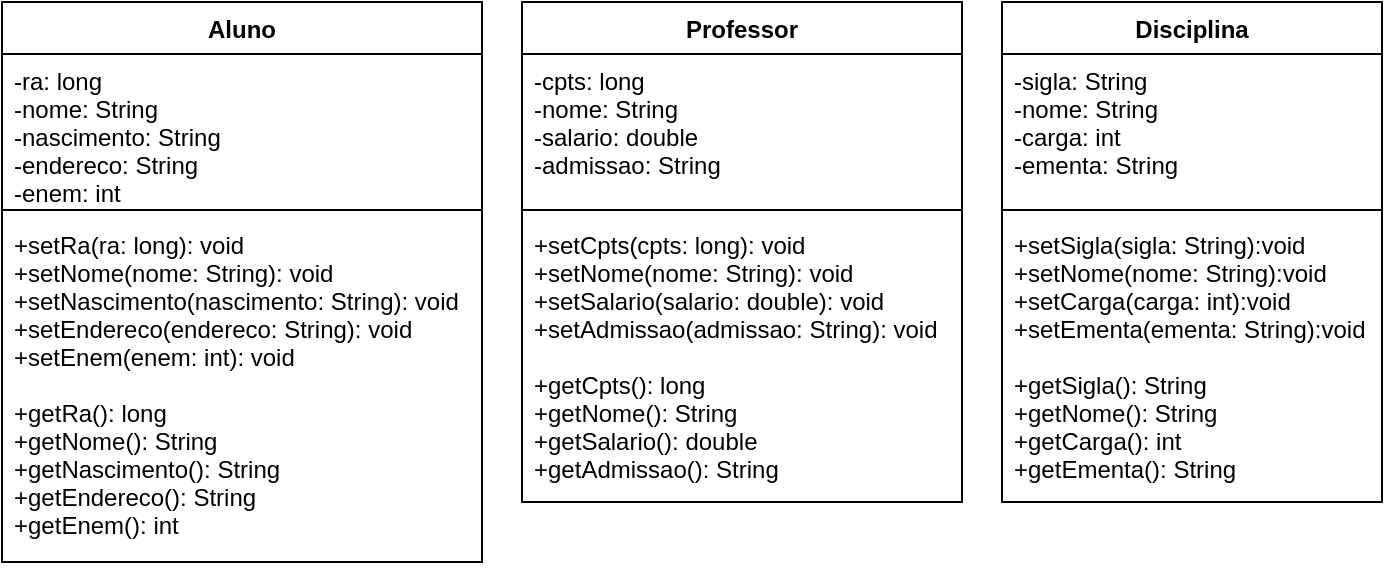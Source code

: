<mxfile version="20.3.6" type="github" pages="12">
  <diagram id="I0EAlPF65fkOFm6Iaqlx" name="15/08 - ATV01">
    <mxGraphModel dx="1102" dy="614" grid="1" gridSize="10" guides="1" tooltips="1" connect="1" arrows="1" fold="1" page="1" pageScale="1" pageWidth="827" pageHeight="1169" math="0" shadow="0">
      <root>
        <mxCell id="0" />
        <mxCell id="1" parent="0" />
        <mxCell id="ICNwxoZB2TqrgTPhtcXo-1" value="Aluno" style="swimlane;fontStyle=1;align=center;verticalAlign=top;childLayout=stackLayout;horizontal=1;startSize=26;horizontalStack=0;resizeParent=1;resizeParentMax=0;resizeLast=0;collapsible=1;marginBottom=0;" parent="1" vertex="1">
          <mxGeometry x="270" y="260" width="240" height="280" as="geometry" />
        </mxCell>
        <mxCell id="ICNwxoZB2TqrgTPhtcXo-2" value="-ra: long&#xa;-nome: String&#xa;-nascimento: String&#xa;-endereco: String&#xa;-enem: int" style="text;strokeColor=none;fillColor=none;align=left;verticalAlign=top;spacingLeft=4;spacingRight=4;overflow=hidden;rotatable=0;points=[[0,0.5],[1,0.5]];portConstraint=eastwest;" parent="ICNwxoZB2TqrgTPhtcXo-1" vertex="1">
          <mxGeometry y="26" width="240" height="74" as="geometry" />
        </mxCell>
        <mxCell id="ICNwxoZB2TqrgTPhtcXo-3" value="" style="line;strokeWidth=1;fillColor=none;align=left;verticalAlign=middle;spacingTop=-1;spacingLeft=3;spacingRight=3;rotatable=0;labelPosition=right;points=[];portConstraint=eastwest;" parent="ICNwxoZB2TqrgTPhtcXo-1" vertex="1">
          <mxGeometry y="100" width="240" height="8" as="geometry" />
        </mxCell>
        <mxCell id="ICNwxoZB2TqrgTPhtcXo-4" value="+setRa(ra: long): void&#xa;+setNome(nome: String): void&#xa;+setNascimento(nascimento: String): void&#xa;+setEndereco(endereco: String): void&#xa;+setEnem(enem: int): void&#xa;&#xa;+getRa(): long&#xa;+getNome(): String&#xa;+getNascimento(): String&#xa;+getEndereco(): String&#xa;+getEnem(): int&#xa;" style="text;strokeColor=none;fillColor=none;align=left;verticalAlign=top;spacingLeft=4;spacingRight=4;overflow=hidden;rotatable=0;points=[[0,0.5],[1,0.5]];portConstraint=eastwest;" parent="ICNwxoZB2TqrgTPhtcXo-1" vertex="1">
          <mxGeometry y="108" width="240" height="172" as="geometry" />
        </mxCell>
        <mxCell id="ICNwxoZB2TqrgTPhtcXo-5" value="Professor" style="swimlane;fontStyle=1;align=center;verticalAlign=top;childLayout=stackLayout;horizontal=1;startSize=26;horizontalStack=0;resizeParent=1;resizeParentMax=0;resizeLast=0;collapsible=1;marginBottom=0;" parent="1" vertex="1">
          <mxGeometry x="530" y="260" width="220" height="250" as="geometry" />
        </mxCell>
        <mxCell id="ICNwxoZB2TqrgTPhtcXo-6" value="-cpts: long&#xa;-nome: String&#xa;-salario: double&#xa;-admissao: String" style="text;strokeColor=none;fillColor=none;align=left;verticalAlign=top;spacingLeft=4;spacingRight=4;overflow=hidden;rotatable=0;points=[[0,0.5],[1,0.5]];portConstraint=eastwest;" parent="ICNwxoZB2TqrgTPhtcXo-5" vertex="1">
          <mxGeometry y="26" width="220" height="74" as="geometry" />
        </mxCell>
        <mxCell id="ICNwxoZB2TqrgTPhtcXo-7" value="" style="line;strokeWidth=1;fillColor=none;align=left;verticalAlign=middle;spacingTop=-1;spacingLeft=3;spacingRight=3;rotatable=0;labelPosition=right;points=[];portConstraint=eastwest;" parent="ICNwxoZB2TqrgTPhtcXo-5" vertex="1">
          <mxGeometry y="100" width="220" height="8" as="geometry" />
        </mxCell>
        <mxCell id="ICNwxoZB2TqrgTPhtcXo-8" value="+setCpts(cpts: long): void&#xa;+setNome(nome: String): void&#xa;+setSalario(salario: double): void&#xa;+setAdmissao(admissao: String): void&#xa;&#xa;+getCpts(): long&#xa;+getNome(): String&#xa;+getSalario(): double&#xa;+getAdmissao(): String" style="text;strokeColor=none;fillColor=none;align=left;verticalAlign=top;spacingLeft=4;spacingRight=4;overflow=hidden;rotatable=0;points=[[0,0.5],[1,0.5]];portConstraint=eastwest;" parent="ICNwxoZB2TqrgTPhtcXo-5" vertex="1">
          <mxGeometry y="108" width="220" height="142" as="geometry" />
        </mxCell>
        <mxCell id="ICNwxoZB2TqrgTPhtcXo-9" value="Disciplina&#xa;" style="swimlane;fontStyle=1;align=center;verticalAlign=top;childLayout=stackLayout;horizontal=1;startSize=26;horizontalStack=0;resizeParent=1;resizeParentMax=0;resizeLast=0;collapsible=1;marginBottom=0;" parent="1" vertex="1">
          <mxGeometry x="770" y="260" width="190" height="250" as="geometry">
            <mxRectangle x="710" y="260" width="100" height="30" as="alternateBounds" />
          </mxGeometry>
        </mxCell>
        <mxCell id="ICNwxoZB2TqrgTPhtcXo-10" value="-sigla: String&#xa;-nome: String&#xa;-carga: int&#xa;-ementa: String" style="text;strokeColor=none;fillColor=none;align=left;verticalAlign=top;spacingLeft=4;spacingRight=4;overflow=hidden;rotatable=0;points=[[0,0.5],[1,0.5]];portConstraint=eastwest;" parent="ICNwxoZB2TqrgTPhtcXo-9" vertex="1">
          <mxGeometry y="26" width="190" height="74" as="geometry" />
        </mxCell>
        <mxCell id="ICNwxoZB2TqrgTPhtcXo-11" value="" style="line;strokeWidth=1;fillColor=none;align=left;verticalAlign=middle;spacingTop=-1;spacingLeft=3;spacingRight=3;rotatable=0;labelPosition=right;points=[];portConstraint=eastwest;" parent="ICNwxoZB2TqrgTPhtcXo-9" vertex="1">
          <mxGeometry y="100" width="190" height="8" as="geometry" />
        </mxCell>
        <mxCell id="ICNwxoZB2TqrgTPhtcXo-12" value="+setSigla(sigla: String):void &#xa;+setNome(nome: String):void&#xa;+setCarga(carga: int):void&#xa;+setEmenta(ementa: String):void&#xa;&#xa;+getSigla(): String&#xa;+getNome(): String&#xa;+getCarga(): int&#xa;+getEmenta(): String" style="text;strokeColor=none;fillColor=none;align=left;verticalAlign=top;spacingLeft=4;spacingRight=4;overflow=hidden;rotatable=0;points=[[0,0.5],[1,0.5]];portConstraint=eastwest;" parent="ICNwxoZB2TqrgTPhtcXo-9" vertex="1">
          <mxGeometry y="108" width="190" height="142" as="geometry" />
        </mxCell>
      </root>
    </mxGraphModel>
  </diagram>
  <diagram id="KThFBWOQSJ4epoqShqtp" name="Página-2">
    <mxGraphModel dx="460" dy="784" grid="1" gridSize="10" guides="1" tooltips="1" connect="1" arrows="1" fold="1" page="1" pageScale="1" pageWidth="827" pageHeight="1169" math="0" shadow="0">
      <root>
        <mxCell id="0" />
        <mxCell id="1" parent="0" />
        <mxCell id="fq3AiXNEYukeXm5oj7HL-1" value="Fornecedor" style="swimlane;fontStyle=1;align=center;verticalAlign=top;childLayout=stackLayout;horizontal=1;startSize=26;horizontalStack=0;resizeParent=1;resizeParentMax=0;resizeLast=0;collapsible=1;marginBottom=0;" parent="1" vertex="1">
          <mxGeometry x="390" y="380" width="180" height="220" as="geometry" />
        </mxCell>
        <mxCell id="fq3AiXNEYukeXm5oj7HL-2" value="-telefone: String&#xa;-nome: String&#xa;-site: String" style="text;strokeColor=none;fillColor=none;align=left;verticalAlign=top;spacingLeft=4;spacingRight=4;overflow=hidden;rotatable=0;points=[[0,0.5],[1,0.5]];portConstraint=eastwest;" parent="fq3AiXNEYukeXm5oj7HL-1" vertex="1">
          <mxGeometry y="26" width="180" height="64" as="geometry" />
        </mxCell>
        <mxCell id="fq3AiXNEYukeXm5oj7HL-3" value="" style="line;strokeWidth=1;fillColor=none;align=left;verticalAlign=middle;spacingTop=-1;spacingLeft=3;spacingRight=3;rotatable=0;labelPosition=right;points=[];portConstraint=eastwest;" parent="fq3AiXNEYukeXm5oj7HL-1" vertex="1">
          <mxGeometry y="90" width="180" height="8" as="geometry" />
        </mxCell>
        <mxCell id="fq3AiXNEYukeXm5oj7HL-4" value="+setTelefone(codigo: String): void&#xa;+setNome(nome: String): void&#xa;+setSite(site: String): void&#xa;&#xa;+getTelefone(): String&#xa;+getNome(): String&#xa;+getSite(): String" style="text;strokeColor=none;fillColor=none;align=left;verticalAlign=top;spacingLeft=4;spacingRight=4;overflow=hidden;rotatable=0;points=[[0,0.5],[1,0.5]];portConstraint=eastwest;" parent="fq3AiXNEYukeXm5oj7HL-1" vertex="1">
          <mxGeometry y="98" width="180" height="122" as="geometry" />
        </mxCell>
        <mxCell id="fq3AiXNEYukeXm5oj7HL-5" value="Produto&#xa;" style="swimlane;fontStyle=1;align=center;verticalAlign=top;childLayout=stackLayout;horizontal=1;startSize=26;horizontalStack=0;resizeParent=1;resizeParentMax=0;resizeLast=0;collapsible=1;marginBottom=0;" parent="1" vertex="1">
          <mxGeometry x="150" y="380" width="230" height="240" as="geometry" />
        </mxCell>
        <mxCell id="fq3AiXNEYukeXm5oj7HL-6" value="-codigo: long&#xa;-descricao: String&#xa;-preco: double&#xa;-estoque: int" style="text;strokeColor=none;fillColor=none;align=left;verticalAlign=top;spacingLeft=4;spacingRight=4;overflow=hidden;rotatable=0;points=[[0,0.5],[1,0.5]];portConstraint=eastwest;" parent="fq3AiXNEYukeXm5oj7HL-5" vertex="1">
          <mxGeometry y="26" width="230" height="64" as="geometry" />
        </mxCell>
        <mxCell id="fq3AiXNEYukeXm5oj7HL-7" value="" style="line;strokeWidth=1;fillColor=none;align=left;verticalAlign=middle;spacingTop=-1;spacingLeft=3;spacingRight=3;rotatable=0;labelPosition=right;points=[];portConstraint=eastwest;" parent="fq3AiXNEYukeXm5oj7HL-5" vertex="1">
          <mxGeometry y="90" width="230" height="8" as="geometry" />
        </mxCell>
        <mxCell id="fq3AiXNEYukeXm5oj7HL-8" value="+setCodigo(codigo: long): void&#xa;+setDescricao(descricao: String): void&#xa;+setPreco(preco: double): void&#xa;+setEstoque(estoque: int): void&#xa;&#xa;+getCodigo(): long&#xa;+getDescricao(): String&#xa;+getPreco(): double&#xa;+getEstoque(): int" style="text;strokeColor=none;fillColor=none;align=left;verticalAlign=top;spacingLeft=4;spacingRight=4;overflow=hidden;rotatable=0;points=[[0,0.5],[1,0.5]];portConstraint=eastwest;" parent="fq3AiXNEYukeXm5oj7HL-5" vertex="1">
          <mxGeometry y="98" width="230" height="142" as="geometry" />
        </mxCell>
        <mxCell id="WHPPQs30Hn0tLedO4tji-3" value="Cliente" style="swimlane;fontStyle=1;align=center;verticalAlign=top;childLayout=stackLayout;horizontal=1;startSize=26;horizontalStack=0;resizeParent=1;resizeParentMax=0;resizeLast=0;collapsible=1;marginBottom=0;" parent="1" vertex="1">
          <mxGeometry x="580" y="380" width="220" height="280" as="geometry" />
        </mxCell>
        <mxCell id="WHPPQs30Hn0tLedO4tji-4" value="-cpf: String&#xa;-nome: String&#xa;-celular: String&#xa;-endereco: String&#xa;-saldo: double" style="text;strokeColor=none;fillColor=none;align=left;verticalAlign=top;spacingLeft=4;spacingRight=4;overflow=hidden;rotatable=0;points=[[0,0.5],[1,0.5]];portConstraint=eastwest;" parent="WHPPQs30Hn0tLedO4tji-3" vertex="1">
          <mxGeometry y="26" width="220" height="84" as="geometry" />
        </mxCell>
        <mxCell id="WHPPQs30Hn0tLedO4tji-5" value="" style="line;strokeWidth=1;fillColor=none;align=left;verticalAlign=middle;spacingTop=-1;spacingLeft=3;spacingRight=3;rotatable=0;labelPosition=right;points=[];portConstraint=eastwest;" parent="WHPPQs30Hn0tLedO4tji-3" vertex="1">
          <mxGeometry y="110" width="220" height="2" as="geometry" />
        </mxCell>
        <mxCell id="WHPPQs30Hn0tLedO4tji-6" value="+setCpf(cpf: String): void&#xa;+setNome(nome: String): void&#xa;+setCelular(celular: String): void&#xa;+setEndereco(endereco: String): void&#xa;+setSaldo(saldo: double): void&#xa;&#xa;+getCpf(): String&#xa;+getNome(): String&#xa;+getCelular(): String&#xa;+getEndereco(): String&#xa;+getSaldo(): double" style="text;strokeColor=none;fillColor=none;align=left;verticalAlign=top;spacingLeft=4;spacingRight=4;overflow=hidden;rotatable=0;points=[[0,0.5],[1,0.5]];portConstraint=eastwest;" parent="WHPPQs30Hn0tLedO4tji-3" vertex="1">
          <mxGeometry y="112" width="220" height="168" as="geometry" />
        </mxCell>
      </root>
    </mxGraphModel>
  </diagram>
  <diagram id="Io-dkSN2rAgBCLv5Mb0p" name="Página-3">
    <mxGraphModel dx="460" dy="784" grid="1" gridSize="10" guides="1" tooltips="1" connect="1" arrows="1" fold="1" page="1" pageScale="1" pageWidth="827" pageHeight="1169" math="0" shadow="0">
      <root>
        <mxCell id="0" />
        <mxCell id="1" parent="0" />
        <mxCell id="dGt4dZptCfSvV39wS0Jn-5" value="Medico" style="swimlane;fontStyle=1;align=center;verticalAlign=top;childLayout=stackLayout;horizontal=1;startSize=26;horizontalStack=0;resizeParent=1;resizeParentMax=0;resizeLast=0;collapsible=1;marginBottom=0;" parent="1" vertex="1">
          <mxGeometry x="270" y="264" width="260" height="250" as="geometry" />
        </mxCell>
        <mxCell id="dGt4dZptCfSvV39wS0Jn-6" value="-nome: String&#xa;-crm: int&#xa;-especialidade: String&#xa;-telefone: String" style="text;strokeColor=none;fillColor=none;align=left;verticalAlign=top;spacingLeft=4;spacingRight=4;overflow=hidden;rotatable=0;points=[[0,0.5],[1,0.5]];portConstraint=eastwest;" parent="dGt4dZptCfSvV39wS0Jn-5" vertex="1">
          <mxGeometry y="26" width="260" height="74" as="geometry" />
        </mxCell>
        <mxCell id="dGt4dZptCfSvV39wS0Jn-7" value="" style="line;strokeWidth=1;fillColor=none;align=left;verticalAlign=middle;spacingTop=-1;spacingLeft=3;spacingRight=3;rotatable=0;labelPosition=right;points=[];portConstraint=eastwest;" parent="dGt4dZptCfSvV39wS0Jn-5" vertex="1">
          <mxGeometry y="100" width="260" height="8" as="geometry" />
        </mxCell>
        <mxCell id="dGt4dZptCfSvV39wS0Jn-8" value="+setNome(nome: String): void&#xa;+setCrm(crm: int): void&#xa;+setEspecialidade(especialidade: String): void&#xa;+setTelefone(telefone: String): void&#xa;&#xa;+getNome(): String&#xa;+getCrm(): int&#xa;+getEspecialidade(): String&#xa;+getTelefone(): String" style="text;strokeColor=none;fillColor=none;align=left;verticalAlign=top;spacingLeft=4;spacingRight=4;overflow=hidden;rotatable=0;points=[[0,0.5],[1,0.5]];portConstraint=eastwest;" parent="dGt4dZptCfSvV39wS0Jn-5" vertex="1">
          <mxGeometry y="108" width="260" height="142" as="geometry" />
        </mxCell>
        <mxCell id="dGt4dZptCfSvV39wS0Jn-9" value="Conta" style="swimlane;fontStyle=1;align=center;verticalAlign=top;childLayout=stackLayout;horizontal=1;startSize=26;horizontalStack=0;resizeParent=1;resizeParentMax=0;resizeLast=0;collapsible=1;marginBottom=0;" parent="1" vertex="1">
          <mxGeometry x="550" y="264" width="240" height="250" as="geometry" />
        </mxCell>
        <mxCell id="dGt4dZptCfSvV39wS0Jn-10" value="-nome: String&#xa;-sobrenome: String&#xa;-email: String&#xa;-senha: String" style="text;strokeColor=none;fillColor=none;align=left;verticalAlign=top;spacingLeft=4;spacingRight=4;overflow=hidden;rotatable=0;points=[[0,0.5],[1,0.5]];portConstraint=eastwest;" parent="dGt4dZptCfSvV39wS0Jn-9" vertex="1">
          <mxGeometry y="26" width="240" height="74" as="geometry" />
        </mxCell>
        <mxCell id="dGt4dZptCfSvV39wS0Jn-11" value="" style="line;strokeWidth=1;fillColor=none;align=left;verticalAlign=middle;spacingTop=-1;spacingLeft=3;spacingRight=3;rotatable=0;labelPosition=right;points=[];portConstraint=eastwest;" parent="dGt4dZptCfSvV39wS0Jn-9" vertex="1">
          <mxGeometry y="100" width="240" height="8" as="geometry" />
        </mxCell>
        <mxCell id="dGt4dZptCfSvV39wS0Jn-12" value="+setNome(nome: String): void&#xa;+setSobrenome(sobrenome: String): void&#xa;+setEmail(email: String): void&#xa;+setSenha(senha: String): void&#xa;&#xa;+getNome(): String&#xa;+getSobrenome(): String&#xa;+getEmail(): String&#xa;+getSenha(): String&#xa;" style="text;strokeColor=none;fillColor=none;align=left;verticalAlign=top;spacingLeft=4;spacingRight=4;overflow=hidden;rotatable=0;points=[[0,0.5],[1,0.5]];portConstraint=eastwest;" parent="dGt4dZptCfSvV39wS0Jn-9" vertex="1">
          <mxGeometry y="108" width="240" height="142" as="geometry" />
        </mxCell>
        <mxCell id="5v5Vu-sR_1Kkf4mGOSwf-1" value="Paciente" style="swimlane;fontStyle=1;align=center;verticalAlign=top;childLayout=stackLayout;horizontal=1;startSize=26;horizontalStack=0;resizeParent=1;resizeParentMax=0;resizeLast=0;collapsible=1;marginBottom=0;" parent="1" vertex="1">
          <mxGeometry x="10" y="264" width="240" height="370" as="geometry" />
        </mxCell>
        <mxCell id="5v5Vu-sR_1Kkf4mGOSwf-2" value="-nome: String&#xa;-nascimento: String&#xa;-endereco: String&#xa;-telefone: String&#xa;-cpf: int&#xa;-altura: int&#xa;-peso: float" style="text;strokeColor=none;fillColor=none;align=left;verticalAlign=top;spacingLeft=4;spacingRight=4;overflow=hidden;rotatable=0;points=[[0,0.5],[1,0.5]];portConstraint=eastwest;" parent="5v5Vu-sR_1Kkf4mGOSwf-1" vertex="1">
          <mxGeometry y="26" width="240" height="114" as="geometry" />
        </mxCell>
        <mxCell id="5v5Vu-sR_1Kkf4mGOSwf-3" value="" style="line;strokeWidth=1;fillColor=none;align=left;verticalAlign=middle;spacingTop=-1;spacingLeft=3;spacingRight=3;rotatable=0;labelPosition=right;points=[];portConstraint=eastwest;" parent="5v5Vu-sR_1Kkf4mGOSwf-1" vertex="1">
          <mxGeometry y="140" width="240" height="8" as="geometry" />
        </mxCell>
        <mxCell id="5v5Vu-sR_1Kkf4mGOSwf-4" value="+setNome(nome: String): void&#xa;+setNascimento(nascimento: String): void&#xa;+setEndereco(endereco: String): void&#xa;+setTelefone(telefone: String): void&#xa;+setCpf(cpf: int): void&#xa;+setAltura(altura: int): void&#xa;+setPeso(peso: float): void&#xa;&#xa;+getNome(): String&#xa;+getNascimento(): String&#xa;+getEndereco(): String&#xa;+getTelefone(): String&#xa;+getCpf(): int&#xa;+getAltura(): int&#xa;+getPeso(): float" style="text;strokeColor=none;fillColor=none;align=left;verticalAlign=top;spacingLeft=4;spacingRight=4;overflow=hidden;rotatable=0;points=[[0,0.5],[1,0.5]];portConstraint=eastwest;" parent="5v5Vu-sR_1Kkf4mGOSwf-1" vertex="1">
          <mxGeometry y="148" width="240" height="222" as="geometry" />
        </mxCell>
      </root>
    </mxGraphModel>
  </diagram>
  <diagram id="OVeL295z2WfRxTNUaOw3" name="22/08 - ATV 1">
    <mxGraphModel dx="729" dy="407" grid="1" gridSize="10" guides="1" tooltips="1" connect="1" arrows="1" fold="1" page="1" pageScale="1" pageWidth="827" pageHeight="1169" math="0" shadow="0">
      <root>
        <mxCell id="0" />
        <mxCell id="1" parent="0" />
        <mxCell id="gv4qr8PHduLleyBqHCsb-1" value="Produto" style="swimlane;fontStyle=1;align=center;verticalAlign=top;childLayout=stackLayout;horizontal=1;startSize=26;horizontalStack=0;resizeParent=1;resizeParentMax=0;resizeLast=0;collapsible=1;marginBottom=0;" vertex="1" parent="1">
          <mxGeometry x="40" y="320" width="200" height="210" as="geometry" />
        </mxCell>
        <mxCell id="gv4qr8PHduLleyBqHCsb-2" value="-codigo: long&#xa;-nome: String&#xa;-preco: double&#xa;" style="text;strokeColor=none;fillColor=none;align=left;verticalAlign=top;spacingLeft=4;spacingRight=4;overflow=hidden;rotatable=0;points=[[0,0.5],[1,0.5]];portConstraint=eastwest;" vertex="1" parent="gv4qr8PHduLleyBqHCsb-1">
          <mxGeometry y="26" width="200" height="64" as="geometry" />
        </mxCell>
        <mxCell id="gv4qr8PHduLleyBqHCsb-3" value="" style="line;strokeWidth=1;fillColor=none;align=left;verticalAlign=middle;spacingTop=-1;spacingLeft=3;spacingRight=3;rotatable=0;labelPosition=right;points=[];portConstraint=eastwest;" vertex="1" parent="gv4qr8PHduLleyBqHCsb-1">
          <mxGeometry y="90" width="200" height="8" as="geometry" />
        </mxCell>
        <mxCell id="gv4qr8PHduLleyBqHCsb-4" value="+setCodigo(codigo: long): void&#xa;+setNome(nome: String): void&#xa;+setPreco(preco: double): void&#xa;&#xa;+getCodigo(): long&#xa;+getNome(): String&#xa;+getPreco(): double" style="text;strokeColor=none;fillColor=none;align=left;verticalAlign=top;spacingLeft=4;spacingRight=4;overflow=hidden;rotatable=0;points=[[0,0.5],[1,0.5]];portConstraint=eastwest;" vertex="1" parent="gv4qr8PHduLleyBqHCsb-1">
          <mxGeometry y="98" width="200" height="112" as="geometry" />
        </mxCell>
        <mxCell id="gv4qr8PHduLleyBqHCsb-9" value="Pedido" style="swimlane;fontStyle=1;align=center;verticalAlign=top;childLayout=stackLayout;horizontal=1;startSize=26;horizontalStack=0;resizeParent=1;resizeParentMax=0;resizeLast=0;collapsible=1;marginBottom=0;" vertex="1" parent="1">
          <mxGeometry x="260" y="320" width="200" height="210" as="geometry" />
        </mxCell>
        <mxCell id="gv4qr8PHduLleyBqHCsb-10" value="-numero: long&#xa;-data: String&#xa;-total: double&#xa;" style="text;strokeColor=none;fillColor=none;align=left;verticalAlign=top;spacingLeft=4;spacingRight=4;overflow=hidden;rotatable=0;points=[[0,0.5],[1,0.5]];portConstraint=eastwest;" vertex="1" parent="gv4qr8PHduLleyBqHCsb-9">
          <mxGeometry y="26" width="200" height="64" as="geometry" />
        </mxCell>
        <mxCell id="gv4qr8PHduLleyBqHCsb-11" value="" style="line;strokeWidth=1;fillColor=none;align=left;verticalAlign=middle;spacingTop=-1;spacingLeft=3;spacingRight=3;rotatable=0;labelPosition=right;points=[];portConstraint=eastwest;" vertex="1" parent="gv4qr8PHduLleyBqHCsb-9">
          <mxGeometry y="90" width="200" height="8" as="geometry" />
        </mxCell>
        <mxCell id="gv4qr8PHduLleyBqHCsb-12" value="+setNumero(numero: long): void&#xa;+setData(data: String): void&#xa;+setTotal(total: double): void&#xa;&#xa;+getNumero(): long&#xa;+getData(): String&#xa;+getTotal(): double" style="text;strokeColor=none;fillColor=none;align=left;verticalAlign=top;spacingLeft=4;spacingRight=4;overflow=hidden;rotatable=0;points=[[0,0.5],[1,0.5]];portConstraint=eastwest;" vertex="1" parent="gv4qr8PHduLleyBqHCsb-9">
          <mxGeometry y="98" width="200" height="112" as="geometry" />
        </mxCell>
        <mxCell id="gv4qr8PHduLleyBqHCsb-17" value="Cupom" style="swimlane;fontStyle=1;align=center;verticalAlign=top;childLayout=stackLayout;horizontal=1;startSize=26;horizontalStack=0;resizeParent=1;resizeParentMax=0;resizeLast=0;collapsible=1;marginBottom=0;" vertex="1" parent="1">
          <mxGeometry x="480" y="320" width="200" height="240" as="geometry" />
        </mxCell>
        <mxCell id="gv4qr8PHduLleyBqHCsb-18" value="-numero: long&#xa;-data: String&#xa;-total: double&#xa;-imposto: double" style="text;strokeColor=none;fillColor=none;align=left;verticalAlign=top;spacingLeft=4;spacingRight=4;overflow=hidden;rotatable=0;points=[[0,0.5],[1,0.5]];portConstraint=eastwest;" vertex="1" parent="gv4qr8PHduLleyBqHCsb-17">
          <mxGeometry y="26" width="200" height="64" as="geometry" />
        </mxCell>
        <mxCell id="gv4qr8PHduLleyBqHCsb-19" value="" style="line;strokeWidth=1;fillColor=none;align=left;verticalAlign=middle;spacingTop=-1;spacingLeft=3;spacingRight=3;rotatable=0;labelPosition=right;points=[];portConstraint=eastwest;" vertex="1" parent="gv4qr8PHduLleyBqHCsb-17">
          <mxGeometry y="90" width="200" height="8" as="geometry" />
        </mxCell>
        <mxCell id="gv4qr8PHduLleyBqHCsb-20" value="+setNumero(numero: long): void&#xa;+setData(data: String): void&#xa;+setTotal(total: double): void&#xa;+setImposto(imposto: double): void&#xa;&#xa;+getNumero(): long&#xa;+getData(): String&#xa;+getTotal(): double&#xa;+getImposto(): double" style="text;strokeColor=none;fillColor=none;align=left;verticalAlign=top;spacingLeft=4;spacingRight=4;overflow=hidden;rotatable=0;points=[[0,0.5],[1,0.5]];portConstraint=eastwest;" vertex="1" parent="gv4qr8PHduLleyBqHCsb-17">
          <mxGeometry y="98" width="200" height="142" as="geometry" />
        </mxCell>
      </root>
    </mxGraphModel>
  </diagram>
  <diagram id="talmxvfx9qAWlQSBPnse" name="22/08 ATV02">
    <mxGraphModel dx="1662" dy="794" grid="1" gridSize="10" guides="1" tooltips="1" connect="1" arrows="1" fold="1" page="1" pageScale="1" pageWidth="827" pageHeight="1169" math="0" shadow="0">
      <root>
        <mxCell id="0" />
        <mxCell id="1" parent="0" />
        <mxCell id="nlPgxsy55TqO7LhKAZzT-5" value="Veiculo" style="swimlane;fontStyle=1;align=center;verticalAlign=top;childLayout=stackLayout;horizontal=1;startSize=26;horizontalStack=0;resizeParent=1;resizeParentMax=0;resizeLast=0;collapsible=1;marginBottom=0;" parent="1" vertex="1">
          <mxGeometry x="60" y="300" width="180" height="250" as="geometry" />
        </mxCell>
        <mxCell id="nlPgxsy55TqO7LhKAZzT-6" value="-placa: String&#xa;-ano: int&#xa;-valor: double&#xa;-km: long&#xa;" style="text;strokeColor=none;fillColor=none;align=left;verticalAlign=top;spacingLeft=4;spacingRight=4;overflow=hidden;rotatable=0;points=[[0,0.5],[1,0.5]];portConstraint=eastwest;" parent="nlPgxsy55TqO7LhKAZzT-5" vertex="1">
          <mxGeometry y="26" width="180" height="74" as="geometry" />
        </mxCell>
        <mxCell id="nlPgxsy55TqO7LhKAZzT-7" value="" style="line;strokeWidth=1;fillColor=none;align=left;verticalAlign=middle;spacingTop=-1;spacingLeft=3;spacingRight=3;rotatable=0;labelPosition=right;points=[];portConstraint=eastwest;" parent="nlPgxsy55TqO7LhKAZzT-5" vertex="1">
          <mxGeometry y="100" width="180" height="8" as="geometry" />
        </mxCell>
        <mxCell id="nlPgxsy55TqO7LhKAZzT-8" value="+setPlaca(placa: String): void&#xa;+setAno(ano: int): void&#xa;+setValor(valor: double): void&#xa;+setKm(km: long): void&#xa;&#xa;+getPlaca(): String&#xa;+getAno(): int&#xa;+getValor(): double&#xa;+getKm(): long&#xa;" style="text;strokeColor=none;fillColor=none;align=left;verticalAlign=top;spacingLeft=4;spacingRight=4;overflow=hidden;rotatable=0;points=[[0,0.5],[1,0.5]];portConstraint=eastwest;" parent="nlPgxsy55TqO7LhKAZzT-5" vertex="1">
          <mxGeometry y="108" width="180" height="142" as="geometry" />
        </mxCell>
        <mxCell id="nlPgxsy55TqO7LhKAZzT-9" value="Multa" style="swimlane;fontStyle=1;align=center;verticalAlign=top;childLayout=stackLayout;horizontal=1;startSize=26;horizontalStack=0;resizeParent=1;resizeParentMax=0;resizeLast=0;collapsible=1;marginBottom=0;" parent="1" vertex="1">
          <mxGeometry x="270" y="300" width="200" height="250" as="geometry" />
        </mxCell>
        <mxCell id="nlPgxsy55TqO7LhKAZzT-10" value="-numero: long&#xa;-data: String&#xa;-infracao: String&#xa;-valor: double&#xa;" style="text;strokeColor=none;fillColor=none;align=left;verticalAlign=top;spacingLeft=4;spacingRight=4;overflow=hidden;rotatable=0;points=[[0,0.5],[1,0.5]];portConstraint=eastwest;" parent="nlPgxsy55TqO7LhKAZzT-9" vertex="1">
          <mxGeometry y="26" width="200" height="74" as="geometry" />
        </mxCell>
        <mxCell id="nlPgxsy55TqO7LhKAZzT-11" value="" style="line;strokeWidth=1;fillColor=none;align=left;verticalAlign=middle;spacingTop=-1;spacingLeft=3;spacingRight=3;rotatable=0;labelPosition=right;points=[];portConstraint=eastwest;" parent="nlPgxsy55TqO7LhKAZzT-9" vertex="1">
          <mxGeometry y="100" width="200" height="8" as="geometry" />
        </mxCell>
        <mxCell id="nlPgxsy55TqO7LhKAZzT-12" value="+setNumero(numero: long): void&#xa;+setData(data: String): void&#xa;+setInfracao(infracao: String): void&#xa;+setValor(valor: double): void&#xa;&#xa;+getNumero(): long&#xa;+getData(): String&#xa;+getInfracao(): String&#xa;+getValor(): double&#xa;" style="text;strokeColor=none;fillColor=none;align=left;verticalAlign=top;spacingLeft=4;spacingRight=4;overflow=hidden;rotatable=0;points=[[0,0.5],[1,0.5]];portConstraint=eastwest;" parent="nlPgxsy55TqO7LhKAZzT-9" vertex="1">
          <mxGeometry y="108" width="200" height="142" as="geometry" />
        </mxCell>
        <mxCell id="nlPgxsy55TqO7LhKAZzT-13" value="Local" style="swimlane;fontStyle=1;align=center;verticalAlign=top;childLayout=stackLayout;horizontal=1;startSize=26;horizontalStack=0;resizeParent=1;resizeParentMax=0;resizeLast=0;collapsible=1;marginBottom=0;" parent="1" vertex="1">
          <mxGeometry x="490" y="300" width="200" height="250" as="geometry" />
        </mxCell>
        <mxCell id="nlPgxsy55TqO7LhKAZzT-14" value="-id: long&#xa;-rua: String&#xa;-cidade: String" style="text;strokeColor=none;fillColor=none;align=left;verticalAlign=top;spacingLeft=4;spacingRight=4;overflow=hidden;rotatable=0;points=[[0,0.5],[1,0.5]];portConstraint=eastwest;" parent="nlPgxsy55TqO7LhKAZzT-13" vertex="1">
          <mxGeometry y="26" width="200" height="74" as="geometry" />
        </mxCell>
        <mxCell id="nlPgxsy55TqO7LhKAZzT-15" value="" style="line;strokeWidth=1;fillColor=none;align=left;verticalAlign=middle;spacingTop=-1;spacingLeft=3;spacingRight=3;rotatable=0;labelPosition=right;points=[];portConstraint=eastwest;" parent="nlPgxsy55TqO7LhKAZzT-13" vertex="1">
          <mxGeometry y="100" width="200" height="8" as="geometry" />
        </mxCell>
        <mxCell id="nlPgxsy55TqO7LhKAZzT-16" value="+setId(Id: long): void&#xa;+setRua(Rua: String): void&#xa;+setCidade(cidade: String): void&#xa;&#xa;+getId(): long&#xa;+getRua(): String&#xa;+getCidade(): String" style="text;strokeColor=none;fillColor=none;align=left;verticalAlign=top;spacingLeft=4;spacingRight=4;overflow=hidden;rotatable=0;points=[[0,0.5],[1,0.5]];portConstraint=eastwest;" parent="nlPgxsy55TqO7LhKAZzT-13" vertex="1">
          <mxGeometry y="108" width="200" height="142" as="geometry" />
        </mxCell>
      </root>
    </mxGraphModel>
  </diagram>
  <diagram id="1GYN4Z_Y6TYu-dxP7HQL" name="22/08 TAR01">
    <mxGraphModel dx="1662" dy="794" grid="1" gridSize="10" guides="1" tooltips="1" connect="1" arrows="1" fold="1" page="1" pageScale="1" pageWidth="827" pageHeight="1169" math="0" shadow="0">
      <root>
        <mxCell id="0" />
        <mxCell id="1" parent="0" />
        <mxCell id="lL8EPe9ZKcrxqqtrsiMV-1" value="Aluno" style="swimlane;fontStyle=1;align=center;verticalAlign=top;childLayout=stackLayout;horizontal=1;startSize=26;horizontalStack=0;resizeParent=1;resizeParentMax=0;resizeLast=0;collapsible=1;marginBottom=0;" vertex="1" parent="1">
          <mxGeometry x="40" y="240" width="240" height="280" as="geometry" />
        </mxCell>
        <mxCell id="lL8EPe9ZKcrxqqtrsiMV-2" value="-ra: long&#xa;-nome: String&#xa;-nascimento: String&#xa;-endereco: String&#xa;-enem: int" style="text;strokeColor=none;fillColor=none;align=left;verticalAlign=top;spacingLeft=4;spacingRight=4;overflow=hidden;rotatable=0;points=[[0,0.5],[1,0.5]];portConstraint=eastwest;" vertex="1" parent="lL8EPe9ZKcrxqqtrsiMV-1">
          <mxGeometry y="26" width="240" height="74" as="geometry" />
        </mxCell>
        <mxCell id="lL8EPe9ZKcrxqqtrsiMV-3" value="" style="line;strokeWidth=1;fillColor=none;align=left;verticalAlign=middle;spacingTop=-1;spacingLeft=3;spacingRight=3;rotatable=0;labelPosition=right;points=[];portConstraint=eastwest;" vertex="1" parent="lL8EPe9ZKcrxqqtrsiMV-1">
          <mxGeometry y="100" width="240" height="8" as="geometry" />
        </mxCell>
        <mxCell id="lL8EPe9ZKcrxqqtrsiMV-4" value="+setRa(ra: long): void&#xa;+setNome(nome: String): void&#xa;+setNascimento(nascimento: String): void&#xa;+setEndereco(endereco: String): void&#xa;+setEnem(enem: int): void&#xa;&#xa;+getRa(): long&#xa;+getNome(): String&#xa;+getNascimento(): String&#xa;+getEndereco(): String&#xa;+getEnem(): int&#xa;" style="text;strokeColor=none;fillColor=none;align=left;verticalAlign=top;spacingLeft=4;spacingRight=4;overflow=hidden;rotatable=0;points=[[0,0.5],[1,0.5]];portConstraint=eastwest;" vertex="1" parent="lL8EPe9ZKcrxqqtrsiMV-1">
          <mxGeometry y="108" width="240" height="172" as="geometry" />
        </mxCell>
        <mxCell id="lL8EPe9ZKcrxqqtrsiMV-5" value="Professor" style="swimlane;fontStyle=1;align=center;verticalAlign=top;childLayout=stackLayout;horizontal=1;startSize=26;horizontalStack=0;resizeParent=1;resizeParentMax=0;resizeLast=0;collapsible=1;marginBottom=0;" vertex="1" parent="1">
          <mxGeometry x="300" y="240" width="220" height="250" as="geometry" />
        </mxCell>
        <mxCell id="lL8EPe9ZKcrxqqtrsiMV-6" value="-cpts: long&#xa;-nome: String&#xa;-salario: double&#xa;-admissao: String" style="text;strokeColor=none;fillColor=none;align=left;verticalAlign=top;spacingLeft=4;spacingRight=4;overflow=hidden;rotatable=0;points=[[0,0.5],[1,0.5]];portConstraint=eastwest;" vertex="1" parent="lL8EPe9ZKcrxqqtrsiMV-5">
          <mxGeometry y="26" width="220" height="74" as="geometry" />
        </mxCell>
        <mxCell id="lL8EPe9ZKcrxqqtrsiMV-7" value="" style="line;strokeWidth=1;fillColor=none;align=left;verticalAlign=middle;spacingTop=-1;spacingLeft=3;spacingRight=3;rotatable=0;labelPosition=right;points=[];portConstraint=eastwest;" vertex="1" parent="lL8EPe9ZKcrxqqtrsiMV-5">
          <mxGeometry y="100" width="220" height="8" as="geometry" />
        </mxCell>
        <mxCell id="lL8EPe9ZKcrxqqtrsiMV-8" value="+setCpts(cpts: long): void&#xa;+setNome(nome: String): void&#xa;+setSalario(salario: double): void&#xa;+setAdmissao(admissao: String): void&#xa;&#xa;+getCpts(): long&#xa;+getNome(): String&#xa;+getSalario(): double&#xa;+getAdmissao(): String" style="text;strokeColor=none;fillColor=none;align=left;verticalAlign=top;spacingLeft=4;spacingRight=4;overflow=hidden;rotatable=0;points=[[0,0.5],[1,0.5]];portConstraint=eastwest;" vertex="1" parent="lL8EPe9ZKcrxqqtrsiMV-5">
          <mxGeometry y="108" width="220" height="142" as="geometry" />
        </mxCell>
        <mxCell id="lL8EPe9ZKcrxqqtrsiMV-9" value="Disciplina&#xa;" style="swimlane;fontStyle=1;align=center;verticalAlign=top;childLayout=stackLayout;horizontal=1;startSize=26;horizontalStack=0;resizeParent=1;resizeParentMax=0;resizeLast=0;collapsible=1;marginBottom=0;" vertex="1" parent="1">
          <mxGeometry x="540" y="240" width="190" height="250" as="geometry">
            <mxRectangle x="710" y="260" width="100" height="30" as="alternateBounds" />
          </mxGeometry>
        </mxCell>
        <mxCell id="lL8EPe9ZKcrxqqtrsiMV-10" value="-sigla: String&#xa;-nome: String&#xa;-carga: int&#xa;-ementa: String" style="text;strokeColor=none;fillColor=none;align=left;verticalAlign=top;spacingLeft=4;spacingRight=4;overflow=hidden;rotatable=0;points=[[0,0.5],[1,0.5]];portConstraint=eastwest;" vertex="1" parent="lL8EPe9ZKcrxqqtrsiMV-9">
          <mxGeometry y="26" width="190" height="74" as="geometry" />
        </mxCell>
        <mxCell id="lL8EPe9ZKcrxqqtrsiMV-11" value="" style="line;strokeWidth=1;fillColor=none;align=left;verticalAlign=middle;spacingTop=-1;spacingLeft=3;spacingRight=3;rotatable=0;labelPosition=right;points=[];portConstraint=eastwest;" vertex="1" parent="lL8EPe9ZKcrxqqtrsiMV-9">
          <mxGeometry y="100" width="190" height="8" as="geometry" />
        </mxCell>
        <mxCell id="lL8EPe9ZKcrxqqtrsiMV-12" value="+setSigla(sigla: String):void &#xa;+setNome(nome: String):void&#xa;+setCarga(carga: int):void&#xa;+setEmenta(ementa: String):void&#xa;&#xa;+getSigla(): String&#xa;+getNome(): String&#xa;+getCarga(): int&#xa;+getEmenta(): String" style="text;strokeColor=none;fillColor=none;align=left;verticalAlign=top;spacingLeft=4;spacingRight=4;overflow=hidden;rotatable=0;points=[[0,0.5],[1,0.5]];portConstraint=eastwest;" vertex="1" parent="lL8EPe9ZKcrxqqtrsiMV-9">
          <mxGeometry y="108" width="190" height="142" as="geometry" />
        </mxCell>
      </root>
    </mxGraphModel>
  </diagram>
  <diagram id="3E5UPAIzo9lhro58Sl16" name="29/08 ATV01">
    <mxGraphModel dx="950" dy="454" grid="1" gridSize="10" guides="1" tooltips="1" connect="1" arrows="1" fold="1" page="1" pageScale="1" pageWidth="827" pageHeight="1169" math="0" shadow="0">
      <root>
        <mxCell id="0" />
        <mxCell id="1" parent="0" />
        <mxCell id="eVSW8KiCOA1F8SY0S2CM-1" value="Equipamento" style="swimlane;fontStyle=1;align=center;verticalAlign=top;childLayout=stackLayout;horizontal=1;startSize=26;horizontalStack=0;resizeParent=1;resizeParentMax=0;resizeLast=0;collapsible=1;marginBottom=0;" vertex="1" parent="1">
          <mxGeometry x="230" y="460" width="230" height="200" as="geometry" />
        </mxCell>
        <mxCell id="eVSW8KiCOA1F8SY0S2CM-2" value="-numero: long&#xa;-descricao: String&#xa;-preco: double" style="text;strokeColor=none;fillColor=none;align=left;verticalAlign=top;spacingLeft=4;spacingRight=4;overflow=hidden;rotatable=0;points=[[0,0.5],[1,0.5]];portConstraint=eastwest;" vertex="1" parent="eVSW8KiCOA1F8SY0S2CM-1">
          <mxGeometry y="26" width="230" height="54" as="geometry" />
        </mxCell>
        <mxCell id="eVSW8KiCOA1F8SY0S2CM-3" value="" style="line;strokeWidth=1;fillColor=none;align=left;verticalAlign=middle;spacingTop=-1;spacingLeft=3;spacingRight=3;rotatable=0;labelPosition=right;points=[];portConstraint=eastwest;" vertex="1" parent="eVSW8KiCOA1F8SY0S2CM-1">
          <mxGeometry y="80" width="230" height="8" as="geometry" />
        </mxCell>
        <mxCell id="eVSW8KiCOA1F8SY0S2CM-4" value="+setNumero(numero: long): void&#xa;+setDescricao(descricao: String): void&#xa;+setPreco(preco: double): void&#xa;&#xa;+getNumero(): long&#xa;+getDescricao(): String&#xa;+getPreco(): double" style="text;strokeColor=none;fillColor=none;align=left;verticalAlign=top;spacingLeft=4;spacingRight=4;overflow=hidden;rotatable=0;points=[[0,0.5],[1,0.5]];portConstraint=eastwest;" vertex="1" parent="eVSW8KiCOA1F8SY0S2CM-1">
          <mxGeometry y="88" width="230" height="112" as="geometry" />
        </mxCell>
        <mxCell id="eVSW8KiCOA1F8SY0S2CM-5" value="Peca" style="swimlane;fontStyle=1;align=center;verticalAlign=top;childLayout=stackLayout;horizontal=1;startSize=26;horizontalStack=0;resizeParent=1;resizeParentMax=0;resizeLast=0;collapsible=1;marginBottom=0;" vertex="1" parent="1">
          <mxGeometry x="480" y="460" width="220" height="250" as="geometry" />
        </mxCell>
        <mxCell id="eVSW8KiCOA1F8SY0S2CM-6" value="-codigo: long&#xa;-nome: String&#xa;-quantidade: int&#xa;-valor: double" style="text;strokeColor=none;fillColor=none;align=left;verticalAlign=top;spacingLeft=4;spacingRight=4;overflow=hidden;rotatable=0;points=[[0,0.5],[1,0.5]];portConstraint=eastwest;" vertex="1" parent="eVSW8KiCOA1F8SY0S2CM-5">
          <mxGeometry y="26" width="220" height="74" as="geometry" />
        </mxCell>
        <mxCell id="eVSW8KiCOA1F8SY0S2CM-7" value="" style="line;strokeWidth=1;fillColor=none;align=left;verticalAlign=middle;spacingTop=-1;spacingLeft=3;spacingRight=3;rotatable=0;labelPosition=right;points=[];portConstraint=eastwest;" vertex="1" parent="eVSW8KiCOA1F8SY0S2CM-5">
          <mxGeometry y="100" width="220" height="8" as="geometry" />
        </mxCell>
        <mxCell id="eVSW8KiCOA1F8SY0S2CM-8" value="+setCodigo(codigo: long): void&#xa;+setNome(nome: String): void&#xa;+setQuantidade(quantidade: int): void&#xa;+setValor(valor: double): void&#xa;&#xa;+getCodigo(): long&#xa;+getNome(): String&#xa;+getQuantidade(): int&#xa;+getValor(): double" style="text;strokeColor=none;fillColor=none;align=left;verticalAlign=top;spacingLeft=4;spacingRight=4;overflow=hidden;rotatable=0;points=[[0,0.5],[1,0.5]];portConstraint=eastwest;" vertex="1" parent="eVSW8KiCOA1F8SY0S2CM-5">
          <mxGeometry y="108" width="220" height="142" as="geometry" />
        </mxCell>
      </root>
    </mxGraphModel>
  </diagram>
  <diagram id="5aVqkoTWI4G5PuDiqAP7" name="22/08 ATV03">
    <mxGraphModel dx="1102" dy="614" grid="1" gridSize="10" guides="1" tooltips="1" connect="1" arrows="1" fold="1" page="1" pageScale="1" pageWidth="827" pageHeight="1169" math="0" shadow="0">
      <root>
        <mxCell id="0" />
        <mxCell id="1" parent="0" />
      </root>
    </mxGraphModel>
  </diagram>
  <diagram id="wWKemvkt8QtVdXDCirGg" name="29/08 TAR02">
    <mxGraphModel dx="1574" dy="877" grid="1" gridSize="10" guides="1" tooltips="1" connect="1" arrows="1" fold="1" page="1" pageScale="1" pageWidth="827" pageHeight="1169" math="0" shadow="0">
      <root>
        <mxCell id="0" />
        <mxCell id="1" parent="0" />
        <mxCell id="lICXMTi9Z4sXS67n_M48-1" value="Médico" style="swimlane;fontStyle=1;align=center;verticalAlign=top;childLayout=stackLayout;horizontal=1;startSize=26;horizontalStack=0;resizeParent=1;resizeParentMax=0;resizeLast=0;collapsible=1;marginBottom=0;" parent="1" vertex="1">
          <mxGeometry x="500" y="620" width="160" height="104" as="geometry" />
        </mxCell>
        <mxCell id="lICXMTi9Z4sXS67n_M48-2" value="-crm: long&#xa;-especialidade: long" style="text;strokeColor=none;fillColor=none;align=left;verticalAlign=top;spacingLeft=4;spacingRight=4;overflow=hidden;rotatable=0;points=[[0,0.5],[1,0.5]];portConstraint=eastwest;" parent="lICXMTi9Z4sXS67n_M48-1" vertex="1">
          <mxGeometry y="26" width="160" height="44" as="geometry" />
        </mxCell>
        <mxCell id="lICXMTi9Z4sXS67n_M48-3" value="" style="line;strokeWidth=1;fillColor=none;align=left;verticalAlign=middle;spacingTop=-1;spacingLeft=3;spacingRight=3;rotatable=0;labelPosition=right;points=[];portConstraint=eastwest;" parent="lICXMTi9Z4sXS67n_M48-1" vertex="1">
          <mxGeometry y="70" width="160" height="8" as="geometry" />
        </mxCell>
        <mxCell id="lICXMTi9Z4sXS67n_M48-4" value="+ method(type): type" style="text;strokeColor=none;fillColor=none;align=left;verticalAlign=top;spacingLeft=4;spacingRight=4;overflow=hidden;rotatable=0;points=[[0,0.5],[1,0.5]];portConstraint=eastwest;" parent="lICXMTi9Z4sXS67n_M48-1" vertex="1">
          <mxGeometry y="78" width="160" height="26" as="geometry" />
        </mxCell>
        <mxCell id="lICXMTi9Z4sXS67n_M48-5" value="Pessoa" style="swimlane;fontStyle=1;align=center;verticalAlign=top;childLayout=stackLayout;horizontal=1;startSize=26;horizontalStack=0;resizeParent=1;resizeParentMax=0;resizeLast=0;collapsible=1;marginBottom=0;" parent="1" vertex="1">
          <mxGeometry x="280" y="10" width="250" height="250" as="geometry" />
        </mxCell>
        <mxCell id="lICXMTi9Z4sXS67n_M48-6" value="-nome: String&#xa;-nascimento: String&#xa;-endereco: String&#xa;-telefone: String" style="text;strokeColor=none;fillColor=none;align=left;verticalAlign=top;spacingLeft=4;spacingRight=4;overflow=hidden;rotatable=0;points=[[0,0.5],[1,0.5]];portConstraint=eastwest;" parent="lICXMTi9Z4sXS67n_M48-5" vertex="1">
          <mxGeometry y="26" width="250" height="74" as="geometry" />
        </mxCell>
        <mxCell id="lICXMTi9Z4sXS67n_M48-7" value="" style="line;strokeWidth=1;fillColor=none;align=left;verticalAlign=middle;spacingTop=-1;spacingLeft=3;spacingRight=3;rotatable=0;labelPosition=right;points=[];portConstraint=eastwest;" parent="lICXMTi9Z4sXS67n_M48-5" vertex="1">
          <mxGeometry y="100" width="250" height="8" as="geometry" />
        </mxCell>
        <mxCell id="lICXMTi9Z4sXS67n_M48-8" value="+setNome(nome: String): void&#xa;+setNascimento(nascimento: String): void&#xa;+setEndereco(endereco: String): void&#xa;+setTelefone(telefone: String): void&#xa;&#xa;+getNome(): String&#xa;+getNascimento(): String&#xa;+getEndereco(): String&#xa;+getTelefone(): String" style="text;strokeColor=none;fillColor=none;align=left;verticalAlign=top;spacingLeft=4;spacingRight=4;overflow=hidden;rotatable=0;points=[[0,0.5],[1,0.5]];portConstraint=eastwest;" parent="lICXMTi9Z4sXS67n_M48-5" vertex="1">
          <mxGeometry y="108" width="250" height="142" as="geometry" />
        </mxCell>
        <mxCell id="lICXMTi9Z4sXS67n_M48-9" value="Enfermeiro" style="swimlane;fontStyle=1;align=center;verticalAlign=top;childLayout=stackLayout;horizontal=1;startSize=26;horizontalStack=0;resizeParent=1;resizeParentMax=0;resizeLast=0;collapsible=1;marginBottom=0;" parent="1" vertex="1">
          <mxGeometry x="140" y="620" width="160" height="104" as="geometry" />
        </mxCell>
        <mxCell id="lICXMTi9Z4sXS67n_M48-10" value="-coren: long&#xa;-setor: String" style="text;strokeColor=none;fillColor=none;align=left;verticalAlign=top;spacingLeft=4;spacingRight=4;overflow=hidden;rotatable=0;points=[[0,0.5],[1,0.5]];portConstraint=eastwest;" parent="lICXMTi9Z4sXS67n_M48-9" vertex="1">
          <mxGeometry y="26" width="160" height="44" as="geometry" />
        </mxCell>
        <mxCell id="lICXMTi9Z4sXS67n_M48-11" value="" style="line;strokeWidth=1;fillColor=none;align=left;verticalAlign=middle;spacingTop=-1;spacingLeft=3;spacingRight=3;rotatable=0;labelPosition=right;points=[];portConstraint=eastwest;" parent="lICXMTi9Z4sXS67n_M48-9" vertex="1">
          <mxGeometry y="70" width="160" height="8" as="geometry" />
        </mxCell>
        <mxCell id="lICXMTi9Z4sXS67n_M48-12" value="+ method(type): type" style="text;strokeColor=none;fillColor=none;align=left;verticalAlign=top;spacingLeft=4;spacingRight=4;overflow=hidden;rotatable=0;points=[[0,0.5],[1,0.5]];portConstraint=eastwest;" parent="lICXMTi9Z4sXS67n_M48-9" vertex="1">
          <mxGeometry y="78" width="160" height="26" as="geometry" />
        </mxCell>
        <mxCell id="lICXMTi9Z4sXS67n_M48-13" value="Funcionário" style="swimlane;fontStyle=1;align=center;verticalAlign=top;childLayout=stackLayout;horizontal=1;startSize=26;horizontalStack=0;resizeParent=1;resizeParentMax=0;resizeLast=0;collapsible=1;marginBottom=0;" parent="1" vertex="1">
          <mxGeometry x="270" y="380" width="270" height="200" as="geometry" />
        </mxCell>
        <mxCell id="lICXMTi9Z4sXS67n_M48-14" value="-ctps: long&#xa;-dataAdmissao: String&#xa;-salario: double" style="text;strokeColor=none;fillColor=none;align=left;verticalAlign=top;spacingLeft=4;spacingRight=4;overflow=hidden;rotatable=0;points=[[0,0.5],[1,0.5]];portConstraint=eastwest;" parent="lICXMTi9Z4sXS67n_M48-13" vertex="1">
          <mxGeometry y="26" width="270" height="54" as="geometry" />
        </mxCell>
        <mxCell id="lICXMTi9Z4sXS67n_M48-15" value="" style="line;strokeWidth=1;fillColor=none;align=left;verticalAlign=middle;spacingTop=-1;spacingLeft=3;spacingRight=3;rotatable=0;labelPosition=right;points=[];portConstraint=eastwest;" parent="lICXMTi9Z4sXS67n_M48-13" vertex="1">
          <mxGeometry y="80" width="270" height="8" as="geometry" />
        </mxCell>
        <mxCell id="lICXMTi9Z4sXS67n_M48-16" value="+setCtps(ctps: long): void&#xa;+setDataAdmissao(dataAdmissao: String): void&#xa;+setSalario(salario: double): void&#xa;&#xa;+getCtps(): long&#xa;+getDataAdmissao(): String&#xa;+getSalario(): double" style="text;strokeColor=none;fillColor=none;align=left;verticalAlign=top;spacingLeft=4;spacingRight=4;overflow=hidden;rotatable=0;points=[[0,0.5],[1,0.5]];portConstraint=eastwest;" parent="lICXMTi9Z4sXS67n_M48-13" vertex="1">
          <mxGeometry y="88" width="270" height="112" as="geometry" />
        </mxCell>
        <mxCell id="lICXMTi9Z4sXS67n_M48-33" value="Extends" style="endArrow=block;endSize=16;endFill=0;html=1;rounded=0;entryX=0.5;entryY=1.007;entryDx=0;entryDy=0;entryPerimeter=0;exitX=0.5;exitY=0;exitDx=0;exitDy=0;" parent="1" source="lICXMTi9Z4sXS67n_M48-13" target="lICXMTi9Z4sXS67n_M48-8" edge="1">
          <mxGeometry width="160" relative="1" as="geometry">
            <mxPoint x="280" y="510" as="sourcePoint" />
            <mxPoint x="440" y="510" as="targetPoint" />
          </mxGeometry>
        </mxCell>
      </root>
    </mxGraphModel>
  </diagram>
  <diagram id="5rrlfHZ_TgnCN50C8Dhs" name="05/09 TAR02">
    <mxGraphModel dx="1102" dy="614" grid="0" gridSize="10" guides="1" tooltips="1" connect="1" arrows="1" fold="1" page="1" pageScale="1" pageWidth="827" pageHeight="1169" math="0" shadow="0">
      <root>
        <mxCell id="0" />
        <mxCell id="1" parent="0" />
        <mxCell id="g25TQ8pXAC5k9vUlwJ81-1" value="Estante" style="swimlane;fontStyle=1;align=center;verticalAlign=top;childLayout=stackLayout;horizontal=1;startSize=26;horizontalStack=0;resizeParent=1;resizeParentMax=0;resizeLast=0;collapsible=1;marginBottom=0;" parent="1" vertex="1">
          <mxGeometry x="140" y="230" width="180" height="120" as="geometry" />
        </mxCell>
        <mxCell id="g25TQ8pXAC5k9vUlwJ81-2" value="-livros: Livro[]" style="text;strokeColor=none;fillColor=none;align=left;verticalAlign=top;spacingLeft=4;spacingRight=4;overflow=hidden;rotatable=0;points=[[0,0.5],[1,0.5]];portConstraint=eastwest;" parent="g25TQ8pXAC5k9vUlwJ81-1" vertex="1">
          <mxGeometry y="26" width="180" height="26" as="geometry" />
        </mxCell>
        <mxCell id="g25TQ8pXAC5k9vUlwJ81-3" value="" style="line;strokeWidth=1;fillColor=none;align=left;verticalAlign=middle;spacingTop=-1;spacingLeft=3;spacingRight=3;rotatable=0;labelPosition=right;points=[];portConstraint=eastwest;" parent="g25TQ8pXAC5k9vUlwJ81-1" vertex="1">
          <mxGeometry y="52" width="180" height="8" as="geometry" />
        </mxCell>
        <mxCell id="g25TQ8pXAC5k9vUlwJ81-4" value="+setLivros(livros: Livro[]): void&#xa;&#xa;+getLivros(): Livros[]" style="text;strokeColor=none;fillColor=none;align=left;verticalAlign=top;spacingLeft=4;spacingRight=4;overflow=hidden;rotatable=0;points=[[0,0.5],[1,0.5]];portConstraint=eastwest;" parent="g25TQ8pXAC5k9vUlwJ81-1" vertex="1">
          <mxGeometry y="60" width="180" height="60" as="geometry" />
        </mxCell>
        <mxCell id="g25TQ8pXAC5k9vUlwJ81-5" value="Livro" style="swimlane;fontStyle=1;align=center;verticalAlign=top;childLayout=stackLayout;horizontal=1;startSize=26;horizontalStack=0;resizeParent=1;resizeParentMax=0;resizeLast=0;collapsible=1;marginBottom=0;" parent="1" vertex="1">
          <mxGeometry x="480" y="230" width="200" height="290" as="geometry" />
        </mxCell>
        <mxCell id="g25TQ8pXAC5k9vUlwJ81-6" value="-nome: String&#xa;-autor: String&#xa;-capitulos: int&#xa;-editora: String&#xa;-isbn: String" style="text;strokeColor=none;fillColor=none;align=left;verticalAlign=top;spacingLeft=4;spacingRight=4;overflow=hidden;rotatable=0;points=[[0,0.5],[1,0.5]];portConstraint=eastwest;" parent="g25TQ8pXAC5k9vUlwJ81-5" vertex="1">
          <mxGeometry y="26" width="200" height="84" as="geometry" />
        </mxCell>
        <mxCell id="g25TQ8pXAC5k9vUlwJ81-7" value="" style="line;strokeWidth=1;fillColor=none;align=left;verticalAlign=middle;spacingTop=-1;spacingLeft=3;spacingRight=3;rotatable=0;labelPosition=right;points=[];portConstraint=eastwest;" parent="g25TQ8pXAC5k9vUlwJ81-5" vertex="1">
          <mxGeometry y="110" width="200" height="8" as="geometry" />
        </mxCell>
        <mxCell id="g25TQ8pXAC5k9vUlwJ81-8" value="+setNome(nome: String): void&#xa;+setAutor(autor: String): void&#xa;+setCapitulos(capitulos: int): void&#xa;+setEditora(editora: String): void&#xa;+setIsbn(isbn: String): void&#xa;&#xa;+getNome(): String&#xa;+getAutor(): String&#xa;+getCapitulos(): int&#xa;+getEditora(): String&#xa;+getIsbn(): String" style="text;strokeColor=none;fillColor=none;align=left;verticalAlign=top;spacingLeft=4;spacingRight=4;overflow=hidden;rotatable=0;points=[[0,0.5],[1,0.5]];portConstraint=eastwest;" parent="g25TQ8pXAC5k9vUlwJ81-5" vertex="1">
          <mxGeometry y="118" width="200" height="172" as="geometry" />
        </mxCell>
        <mxCell id="g25TQ8pXAC5k9vUlwJ81-9" value="" style="endArrow=diamondThin;endFill=0;endSize=24;html=1;rounded=0;exitX=0.006;exitY=0.19;exitDx=0;exitDy=0;exitPerimeter=0;" parent="1" source="g25TQ8pXAC5k9vUlwJ81-6" edge="1">
          <mxGeometry width="160" relative="1" as="geometry">
            <mxPoint x="320" y="350" as="sourcePoint" />
            <mxPoint x="320" y="272" as="targetPoint" />
          </mxGeometry>
        </mxCell>
        <mxCell id="g25TQ8pXAC5k9vUlwJ81-10" value="Camera" style="swimlane;fontStyle=1;align=center;verticalAlign=top;childLayout=stackLayout;horizontal=1;startSize=26;horizontalStack=0;resizeParent=1;resizeParentMax=0;resizeLast=0;collapsible=1;marginBottom=0;" parent="1" vertex="1">
          <mxGeometry x="175" y="684" width="202" height="161" as="geometry" />
        </mxCell>
        <mxCell id="g25TQ8pXAC5k9vUlwJ81-11" value="-marca: String&#xa;-resolucao: int&#xa;" style="text;strokeColor=none;fillColor=none;align=left;verticalAlign=top;spacingLeft=4;spacingRight=4;overflow=hidden;rotatable=0;points=[[0,0.5],[1,0.5]];portConstraint=eastwest;" parent="g25TQ8pXAC5k9vUlwJ81-10" vertex="1">
          <mxGeometry y="26" width="202" height="44" as="geometry" />
        </mxCell>
        <mxCell id="g25TQ8pXAC5k9vUlwJ81-12" value="" style="line;strokeWidth=1;fillColor=none;align=left;verticalAlign=middle;spacingTop=-1;spacingLeft=3;spacingRight=3;rotatable=0;labelPosition=right;points=[];portConstraint=eastwest;" parent="g25TQ8pXAC5k9vUlwJ81-10" vertex="1">
          <mxGeometry y="70" width="202" height="8" as="geometry" />
        </mxCell>
        <mxCell id="g25TQ8pXAC5k9vUlwJ81-13" value="+setMarca(marca: String): void&#xa;+setResolucao(resolucao: int): void&#xa;&#xa;+setMarca(): String&#xa;+setResolucao(): int&#xa;" style="text;strokeColor=none;fillColor=none;align=left;verticalAlign=top;spacingLeft=4;spacingRight=4;overflow=hidden;rotatable=0;points=[[0,0.5],[1,0.5]];portConstraint=eastwest;" parent="g25TQ8pXAC5k9vUlwJ81-10" vertex="1">
          <mxGeometry y="78" width="202" height="83" as="geometry" />
        </mxCell>
        <mxCell id="g25TQ8pXAC5k9vUlwJ81-14" value="Lente" style="swimlane;fontStyle=1;align=center;verticalAlign=top;childLayout=stackLayout;horizontal=1;startSize=26;horizontalStack=0;resizeParent=1;resizeParentMax=0;resizeLast=0;collapsible=1;marginBottom=0;" parent="1" vertex="1">
          <mxGeometry x="527" y="668" width="206" height="248" as="geometry" />
        </mxCell>
        <mxCell id="g25TQ8pXAC5k9vUlwJ81-15" value="-dis_focal: int&#xa;-abertura: int&#xa;-tipo: String&#xa;-peso: double" style="text;strokeColor=none;fillColor=none;align=left;verticalAlign=top;spacingLeft=4;spacingRight=4;overflow=hidden;rotatable=0;points=[[0,0.5],[1,0.5]];portConstraint=eastwest;" parent="g25TQ8pXAC5k9vUlwJ81-14" vertex="1">
          <mxGeometry y="26" width="206" height="74" as="geometry" />
        </mxCell>
        <mxCell id="g25TQ8pXAC5k9vUlwJ81-16" value="" style="line;strokeWidth=1;fillColor=none;align=left;verticalAlign=middle;spacingTop=-1;spacingLeft=3;spacingRight=3;rotatable=0;labelPosition=right;points=[];portConstraint=eastwest;" parent="g25TQ8pXAC5k9vUlwJ81-14" vertex="1">
          <mxGeometry y="100" width="206" height="8" as="geometry" />
        </mxCell>
        <mxCell id="g25TQ8pXAC5k9vUlwJ81-17" value="+setDis_focal(ids_focal: int): void&#xa;+setAbertura(abertura: int): void&#xa;+setTipo(tipo: String): void&#xa;+setPeso(peso: double): void&#xa;&#xa;+getDis_focal(): int&#xa;+getAbertura(): int&#xa;+getTipo(): String&#xa;+getPeso(): double" style="text;strokeColor=none;fillColor=none;align=left;verticalAlign=top;spacingLeft=4;spacingRight=4;overflow=hidden;rotatable=0;points=[[0,0.5],[1,0.5]];portConstraint=eastwest;" parent="g25TQ8pXAC5k9vUlwJ81-14" vertex="1">
          <mxGeometry y="108" width="206" height="140" as="geometry" />
        </mxCell>
        <mxCell id="g25TQ8pXAC5k9vUlwJ81-18" value="" style="endArrow=diamondThin;endFill=0;endSize=24;html=1;rounded=0;exitX=0;exitY=0.5;exitDx=0;exitDy=0;entryX=1;entryY=0.5;entryDx=0;entryDy=0;" parent="1" source="g25TQ8pXAC5k9vUlwJ81-15" target="g25TQ8pXAC5k9vUlwJ81-11" edge="1">
          <mxGeometry width="160" relative="1" as="geometry">
            <mxPoint x="308" y="713" as="sourcePoint" />
            <mxPoint x="468" y="713" as="targetPoint" />
          </mxGeometry>
        </mxCell>
      </root>
    </mxGraphModel>
  </diagram>
  <diagram id="zmz4yMdsLnn3htg_AOJd" name="19/09 TAR 02">
    <mxGraphModel dx="1102" dy="614" grid="1" gridSize="10" guides="1" tooltips="1" connect="1" arrows="1" fold="1" page="1" pageScale="1" pageWidth="827" pageHeight="1169" math="0" shadow="0">
      <root>
        <mxCell id="0" />
        <mxCell id="1" parent="0" />
        <mxCell id="JX8FpZy0eekItqzYqJsm-1" value="Cartucho" style="swimlane;fontStyle=1;align=center;verticalAlign=top;childLayout=stackLayout;horizontal=1;startSize=26;horizontalStack=0;resizeParent=1;resizeParentMax=0;resizeLast=0;collapsible=1;marginBottom=0;" vertex="1" parent="1">
          <mxGeometry y="160" width="220" height="160" as="geometry" />
        </mxCell>
        <mxCell id="JX8FpZy0eekItqzYqJsm-2" value="-calibre: int&#xa;-capacidade: int" style="text;strokeColor=none;fillColor=none;align=left;verticalAlign=top;spacingLeft=4;spacingRight=4;overflow=hidden;rotatable=0;points=[[0,0.5],[1,0.5]];portConstraint=eastwest;" vertex="1" parent="JX8FpZy0eekItqzYqJsm-1">
          <mxGeometry y="26" width="220" height="44" as="geometry" />
        </mxCell>
        <mxCell id="JX8FpZy0eekItqzYqJsm-3" value="" style="line;strokeWidth=1;fillColor=none;align=left;verticalAlign=middle;spacingTop=-1;spacingLeft=3;spacingRight=3;rotatable=0;labelPosition=right;points=[];portConstraint=eastwest;strokeColor=inherit;" vertex="1" parent="JX8FpZy0eekItqzYqJsm-1">
          <mxGeometry y="70" width="220" height="8" as="geometry" />
        </mxCell>
        <mxCell id="JX8FpZy0eekItqzYqJsm-4" value="+setCalibre(calibre: int): void&#xa;+setCapacidade(capacidade: int): void&#xa;&#xa;+getCalibre(): int&#xa;+getCapacidade(): int" style="text;strokeColor=none;fillColor=none;align=left;verticalAlign=top;spacingLeft=4;spacingRight=4;overflow=hidden;rotatable=0;points=[[0,0.5],[1,0.5]];portConstraint=eastwest;" vertex="1" parent="JX8FpZy0eekItqzYqJsm-1">
          <mxGeometry y="78" width="220" height="82" as="geometry" />
        </mxCell>
        <mxCell id="JX8FpZy0eekItqzYqJsm-5" value="Cano" style="swimlane;fontStyle=1;align=center;verticalAlign=top;childLayout=stackLayout;horizontal=1;startSize=26;horizontalStack=0;resizeParent=1;resizeParentMax=0;resizeLast=0;collapsible=1;marginBottom=0;" vertex="1" parent="1">
          <mxGeometry x="610" y="170" width="240" height="158" as="geometry" />
        </mxCell>
        <mxCell id="JX8FpZy0eekItqzYqJsm-6" value="-calibre: int&#xa;-comprimento: int" style="text;strokeColor=none;fillColor=none;align=left;verticalAlign=top;spacingLeft=4;spacingRight=4;overflow=hidden;rotatable=0;points=[[0,0.5],[1,0.5]];portConstraint=eastwest;" vertex="1" parent="JX8FpZy0eekItqzYqJsm-5">
          <mxGeometry y="26" width="240" height="44" as="geometry" />
        </mxCell>
        <mxCell id="JX8FpZy0eekItqzYqJsm-7" value="" style="line;strokeWidth=1;fillColor=none;align=left;verticalAlign=middle;spacingTop=-1;spacingLeft=3;spacingRight=3;rotatable=0;labelPosition=right;points=[];portConstraint=eastwest;strokeColor=inherit;" vertex="1" parent="JX8FpZy0eekItqzYqJsm-5">
          <mxGeometry y="70" width="240" height="8" as="geometry" />
        </mxCell>
        <mxCell id="JX8FpZy0eekItqzYqJsm-8" value="+setCalibre(calibre: int): void&#xa;+setComprimento(comprimento: int): void&#xa;&#xa;+getCalibre(): int&#xa;+getComprimento(): int" style="text;strokeColor=none;fillColor=none;align=left;verticalAlign=top;spacingLeft=4;spacingRight=4;overflow=hidden;rotatable=0;points=[[0,0.5],[1,0.5]];portConstraint=eastwest;" vertex="1" parent="JX8FpZy0eekItqzYqJsm-5">
          <mxGeometry y="78" width="240" height="80" as="geometry" />
        </mxCell>
        <mxCell id="JX8FpZy0eekItqzYqJsm-13" value="Arma" style="swimlane;fontStyle=1;align=center;verticalAlign=top;childLayout=stackLayout;horizontal=1;startSize=26;horizontalStack=0;resizeParent=1;resizeParentMax=0;resizeLast=0;collapsible=1;marginBottom=0;" vertex="1" parent="1">
          <mxGeometry x="320" y="160" width="210" height="210" as="geometry" />
        </mxCell>
        <mxCell id="JX8FpZy0eekItqzYqJsm-14" value="-calibre: int&#xa;-peso: double&#xa;-identificacao: String" style="text;strokeColor=none;fillColor=none;align=left;verticalAlign=top;spacingLeft=4;spacingRight=4;overflow=hidden;rotatable=0;points=[[0,0.5],[1,0.5]];portConstraint=eastwest;" vertex="1" parent="JX8FpZy0eekItqzYqJsm-13">
          <mxGeometry y="26" width="210" height="54" as="geometry" />
        </mxCell>
        <mxCell id="JX8FpZy0eekItqzYqJsm-15" value="" style="line;strokeWidth=1;fillColor=none;align=left;verticalAlign=middle;spacingTop=-1;spacingLeft=3;spacingRight=3;rotatable=0;labelPosition=right;points=[];portConstraint=eastwest;strokeColor=inherit;" vertex="1" parent="JX8FpZy0eekItqzYqJsm-13">
          <mxGeometry y="80" width="210" height="8" as="geometry" />
        </mxCell>
        <mxCell id="JX8FpZy0eekItqzYqJsm-16" value="+setCalibre(calibre: int): void&#xa;+setPeso(peso: double): void&#xa;+setIdentificacao(identificacao: String): void&#xa;&#xa;+getCalibre(): int&#xa;+getPeso(): double&#xa;+getIdentificacao(): String" style="text;strokeColor=none;fillColor=none;align=left;verticalAlign=top;spacingLeft=4;spacingRight=4;overflow=hidden;rotatable=0;points=[[0,0.5],[1,0.5]];portConstraint=eastwest;" vertex="1" parent="JX8FpZy0eekItqzYqJsm-13">
          <mxGeometry y="88" width="210" height="122" as="geometry" />
        </mxCell>
        <mxCell id="JX8FpZy0eekItqzYqJsm-18" value="" style="endArrow=diamondThin;endFill=1;endSize=24;html=1;rounded=0;entryX=1;entryY=0.5;entryDx=0;entryDy=0;exitX=0.005;exitY=0.399;exitDx=0;exitDy=0;exitPerimeter=0;" edge="1" parent="1" source="JX8FpZy0eekItqzYqJsm-6" target="JX8FpZy0eekItqzYqJsm-14">
          <mxGeometry width="160" relative="1" as="geometry">
            <mxPoint x="430" y="160" as="sourcePoint" />
            <mxPoint x="590" y="160" as="targetPoint" />
          </mxGeometry>
        </mxCell>
        <mxCell id="JX8FpZy0eekItqzYqJsm-17" value="" style="endArrow=diamondThin;endFill=0;endSize=24;html=1;rounded=0;entryX=0.004;entryY=0.645;entryDx=0;entryDy=0;entryPerimeter=0;exitX=1.001;exitY=0.788;exitDx=0;exitDy=0;exitPerimeter=0;" edge="1" parent="1" source="JX8FpZy0eekItqzYqJsm-2" target="JX8FpZy0eekItqzYqJsm-14">
          <mxGeometry width="160" relative="1" as="geometry">
            <mxPoint x="230" y="221" as="sourcePoint" />
            <mxPoint x="360" y="202.76" as="targetPoint" />
          </mxGeometry>
        </mxCell>
      </root>
    </mxGraphModel>
  </diagram>
  <diagram id="mEuOyILxMRoyqRUayGTi" name="19/09 TAR 03">
    <mxGraphModel dx="731" dy="401" grid="1" gridSize="10" guides="1" tooltips="1" connect="1" arrows="1" fold="1" page="1" pageScale="1" pageWidth="827" pageHeight="1169" math="0" shadow="0">
      <root>
        <mxCell id="0" />
        <mxCell id="1" parent="0" />
        <mxCell id="P-fehlUHAUa74K-cCIc9-21" value="Gerente" style="swimlane;fontStyle=1;align=center;verticalAlign=top;childLayout=stackLayout;horizontal=1;startSize=26;horizontalStack=0;resizeParent=1;resizeParentMax=0;resizeLast=0;collapsible=1;marginBottom=0;" vertex="1" parent="1">
          <mxGeometry x="110" y="640" width="160" height="86" as="geometry" />
        </mxCell>
        <mxCell id="P-fehlUHAUa74K-cCIc9-22" value="-cra: int" style="text;strokeColor=none;fillColor=none;align=left;verticalAlign=top;spacingLeft=4;spacingRight=4;overflow=hidden;rotatable=0;points=[[0,0.5],[1,0.5]];portConstraint=eastwest;" vertex="1" parent="P-fehlUHAUa74K-cCIc9-21">
          <mxGeometry y="26" width="160" height="26" as="geometry" />
        </mxCell>
        <mxCell id="P-fehlUHAUa74K-cCIc9-23" value="" style="line;strokeWidth=1;fillColor=none;align=left;verticalAlign=middle;spacingTop=-1;spacingLeft=3;spacingRight=3;rotatable=0;labelPosition=right;points=[];portConstraint=eastwest;strokeColor=inherit;" vertex="1" parent="P-fehlUHAUa74K-cCIc9-21">
          <mxGeometry y="52" width="160" height="8" as="geometry" />
        </mxCell>
        <mxCell id="P-fehlUHAUa74K-cCIc9-24" value="+ method(type): type" style="text;strokeColor=none;fillColor=none;align=left;verticalAlign=top;spacingLeft=4;spacingRight=4;overflow=hidden;rotatable=0;points=[[0,0.5],[1,0.5]];portConstraint=eastwest;" vertex="1" parent="P-fehlUHAUa74K-cCIc9-21">
          <mxGeometry y="60" width="160" height="26" as="geometry" />
        </mxCell>
        <mxCell id="P-fehlUHAUa74K-cCIc9-33" value="Secretária" style="swimlane;fontStyle=1;align=center;verticalAlign=top;childLayout=stackLayout;horizontal=1;startSize=26;horizontalStack=0;resizeParent=1;resizeParentMax=0;resizeLast=0;collapsible=1;marginBottom=0;" vertex="1" parent="1">
          <mxGeometry x="540" y="640" width="160" height="86" as="geometry" />
        </mxCell>
        <mxCell id="P-fehlUHAUa74K-cCIc9-34" value="+ field: type" style="text;strokeColor=none;fillColor=none;align=left;verticalAlign=top;spacingLeft=4;spacingRight=4;overflow=hidden;rotatable=0;points=[[0,0.5],[1,0.5]];portConstraint=eastwest;" vertex="1" parent="P-fehlUHAUa74K-cCIc9-33">
          <mxGeometry y="26" width="160" height="26" as="geometry" />
        </mxCell>
        <mxCell id="P-fehlUHAUa74K-cCIc9-35" value="" style="line;strokeWidth=1;fillColor=none;align=left;verticalAlign=middle;spacingTop=-1;spacingLeft=3;spacingRight=3;rotatable=0;labelPosition=right;points=[];portConstraint=eastwest;strokeColor=inherit;" vertex="1" parent="P-fehlUHAUa74K-cCIc9-33">
          <mxGeometry y="52" width="160" height="8" as="geometry" />
        </mxCell>
        <mxCell id="P-fehlUHAUa74K-cCIc9-36" value="+ method(type): type" style="text;strokeColor=none;fillColor=none;align=left;verticalAlign=top;spacingLeft=4;spacingRight=4;overflow=hidden;rotatable=0;points=[[0,0.5],[1,0.5]];portConstraint=eastwest;" vertex="1" parent="P-fehlUHAUa74K-cCIc9-33">
          <mxGeometry y="60" width="160" height="26" as="geometry" />
        </mxCell>
        <mxCell id="HnvM7EOksrRrAer1Uz9U-1" value="Pessoa" style="swimlane;fontStyle=1;align=center;verticalAlign=top;childLayout=stackLayout;horizontal=1;startSize=26;horizontalStack=0;resizeParent=1;resizeParentMax=0;resizeLast=0;collapsible=1;marginBottom=0;" vertex="1" parent="1">
          <mxGeometry x="280" y="10" width="250" height="250" as="geometry" />
        </mxCell>
        <mxCell id="HnvM7EOksrRrAer1Uz9U-2" value="-nome: String&#xa;-nascimento: String&#xa;-endereco: String&#xa;-telefone: String" style="text;strokeColor=none;fillColor=none;align=left;verticalAlign=top;spacingLeft=4;spacingRight=4;overflow=hidden;rotatable=0;points=[[0,0.5],[1,0.5]];portConstraint=eastwest;" vertex="1" parent="HnvM7EOksrRrAer1Uz9U-1">
          <mxGeometry y="26" width="250" height="74" as="geometry" />
        </mxCell>
        <mxCell id="HnvM7EOksrRrAer1Uz9U-3" value="" style="line;strokeWidth=1;fillColor=none;align=left;verticalAlign=middle;spacingTop=-1;spacingLeft=3;spacingRight=3;rotatable=0;labelPosition=right;points=[];portConstraint=eastwest;" vertex="1" parent="HnvM7EOksrRrAer1Uz9U-1">
          <mxGeometry y="100" width="250" height="8" as="geometry" />
        </mxCell>
        <mxCell id="HnvM7EOksrRrAer1Uz9U-4" value="+setNome(nome: String): void&#xa;+setNascimento(nascimento: String): void&#xa;+setEndereco(endereco: String): void&#xa;+setTelefone(telefone: String): void&#xa;&#xa;+getNome(): String&#xa;+getNascimento(): String&#xa;+getEndereco(): String&#xa;+getTelefone(): String" style="text;strokeColor=none;fillColor=none;align=left;verticalAlign=top;spacingLeft=4;spacingRight=4;overflow=hidden;rotatable=0;points=[[0,0.5],[1,0.5]];portConstraint=eastwest;" vertex="1" parent="HnvM7EOksrRrAer1Uz9U-1">
          <mxGeometry y="108" width="250" height="142" as="geometry" />
        </mxCell>
        <mxCell id="HnvM7EOksrRrAer1Uz9U-5" value="Funcionário" style="swimlane;fontStyle=1;align=center;verticalAlign=top;childLayout=stackLayout;horizontal=1;startSize=26;horizontalStack=0;resizeParent=1;resizeParentMax=0;resizeLast=0;collapsible=1;marginBottom=0;" vertex="1" parent="1">
          <mxGeometry x="270" y="380" width="270" height="200" as="geometry" />
        </mxCell>
        <mxCell id="HnvM7EOksrRrAer1Uz9U-6" value="-ctps: long&#xa;-dataAdmissao: String&#xa;-salario: double" style="text;strokeColor=none;fillColor=none;align=left;verticalAlign=top;spacingLeft=4;spacingRight=4;overflow=hidden;rotatable=0;points=[[0,0.5],[1,0.5]];portConstraint=eastwest;" vertex="1" parent="HnvM7EOksrRrAer1Uz9U-5">
          <mxGeometry y="26" width="270" height="54" as="geometry" />
        </mxCell>
        <mxCell id="HnvM7EOksrRrAer1Uz9U-7" value="" style="line;strokeWidth=1;fillColor=none;align=left;verticalAlign=middle;spacingTop=-1;spacingLeft=3;spacingRight=3;rotatable=0;labelPosition=right;points=[];portConstraint=eastwest;" vertex="1" parent="HnvM7EOksrRrAer1Uz9U-5">
          <mxGeometry y="80" width="270" height="8" as="geometry" />
        </mxCell>
        <mxCell id="HnvM7EOksrRrAer1Uz9U-8" value="+setCtps(ctps: long): void&#xa;+setDataAdmissao(dataAdmissao: String): void&#xa;+setSalario(salario: double): void&#xa;&#xa;+getCtps(): long&#xa;+getDataAdmissao(): String&#xa;+getSalario(): double" style="text;strokeColor=none;fillColor=none;align=left;verticalAlign=top;spacingLeft=4;spacingRight=4;overflow=hidden;rotatable=0;points=[[0,0.5],[1,0.5]];portConstraint=eastwest;" vertex="1" parent="HnvM7EOksrRrAer1Uz9U-5">
          <mxGeometry y="88" width="270" height="112" as="geometry" />
        </mxCell>
        <mxCell id="HnvM7EOksrRrAer1Uz9U-9" value="Extends" style="endArrow=block;endSize=16;endFill=0;html=1;rounded=0;entryX=0.5;entryY=1.007;entryDx=0;entryDy=0;entryPerimeter=0;exitX=0.5;exitY=0;exitDx=0;exitDy=0;" edge="1" parent="1" source="HnvM7EOksrRrAer1Uz9U-5" target="HnvM7EOksrRrAer1Uz9U-4">
          <mxGeometry width="160" relative="1" as="geometry">
            <mxPoint x="280" y="510" as="sourcePoint" />
            <mxPoint x="440" y="510" as="targetPoint" />
          </mxGeometry>
        </mxCell>
      </root>
    </mxGraphModel>
  </diagram>
</mxfile>
